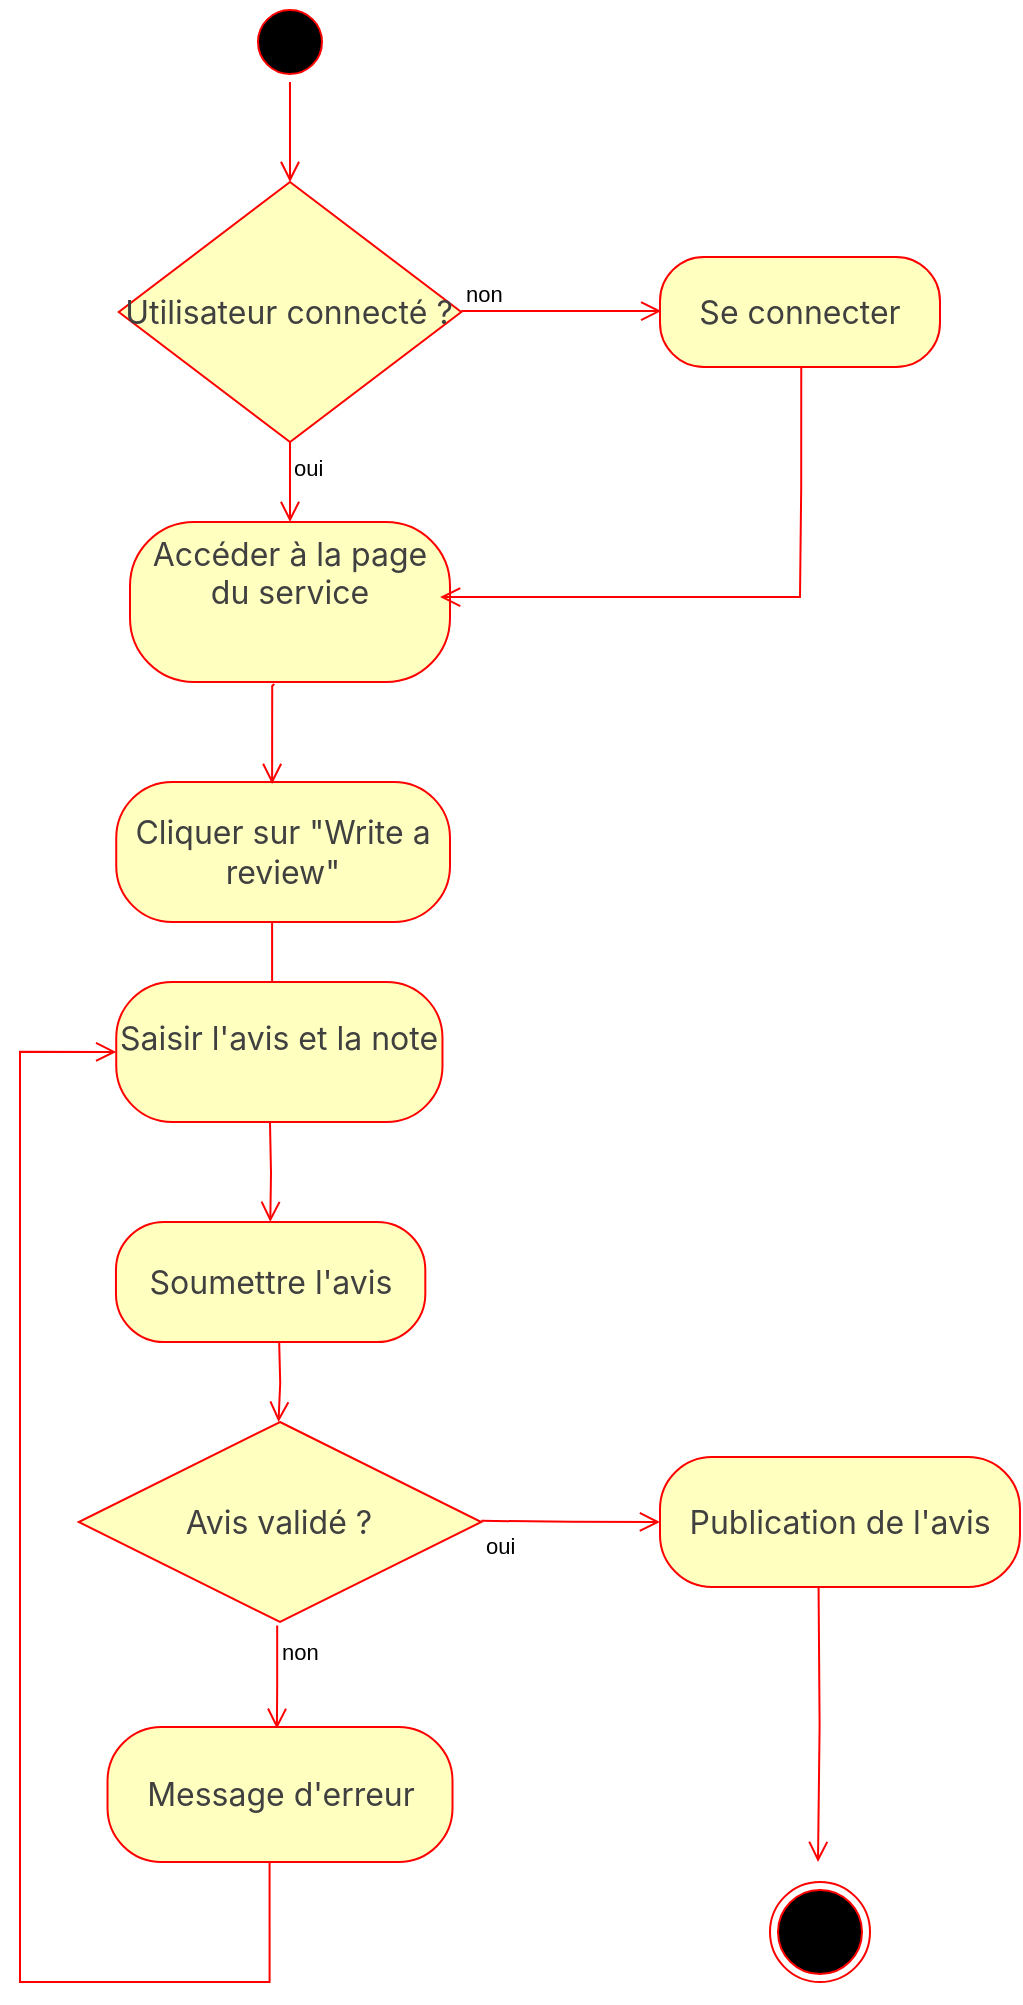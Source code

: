 <mxfile version="26.2.3">
  <diagram name="Page-1" id="eMXHJkmgkza-26GK9PLf">
    <mxGraphModel dx="2550" dy="1140" grid="1" gridSize="10" guides="1" tooltips="1" connect="1" arrows="1" fold="1" page="1" pageScale="1" pageWidth="827" pageHeight="1169" math="0" shadow="0">
      <root>
        <mxCell id="0" />
        <mxCell id="1" parent="0" />
        <mxCell id="VynpJV-AGfuolloux9Fp-5" value="" style="ellipse;html=1;shape=startState;fillColor=#000000;strokeColor=#ff0000;" parent="1" vertex="1">
          <mxGeometry x="195" width="40" height="40" as="geometry" />
        </mxCell>
        <mxCell id="VynpJV-AGfuolloux9Fp-6" value="" style="edgeStyle=orthogonalEdgeStyle;html=1;verticalAlign=bottom;endArrow=open;endSize=8;strokeColor=#ff0000;rounded=0;" parent="1" source="VynpJV-AGfuolloux9Fp-5" edge="1">
          <mxGeometry relative="1" as="geometry">
            <mxPoint x="215" y="90" as="targetPoint" />
          </mxGeometry>
        </mxCell>
        <mxCell id="VynpJV-AGfuolloux9Fp-7" value="" style="ellipse;html=1;shape=endState;fillColor=#000000;strokeColor=#ff0000;" parent="1" vertex="1">
          <mxGeometry x="455" y="940" width="50" height="50" as="geometry" />
        </mxCell>
        <mxCell id="VynpJV-AGfuolloux9Fp-8" value="&lt;span style=&quot;color: rgb(64, 64, 64); font-family: Inter, system-ui, -apple-system, BlinkMacSystemFont, &amp;quot;Segoe UI&amp;quot;, Roboto, &amp;quot;Noto Sans&amp;quot;, Ubuntu, Cantarell, &amp;quot;Helvetica Neue&amp;quot;, Oxygen, &amp;quot;Open Sans&amp;quot;, sans-serif; font-size: 16.002px; text-align: left;&quot;&gt;Accéder à la page du service&lt;/span&gt;&lt;div&gt;&lt;div style=&quot;text-align: left;&quot;&gt;&lt;br&gt;&lt;/div&gt;&lt;div&gt;&lt;br&gt;&lt;/div&gt;&lt;/div&gt;" style="rounded=1;whiteSpace=wrap;html=1;arcSize=40;fontColor=#000000;fillColor=#ffffc0;strokeColor=#ff0000;" parent="1" vertex="1">
          <mxGeometry x="135" y="260" width="160" height="80" as="geometry" />
        </mxCell>
        <mxCell id="VynpJV-AGfuolloux9Fp-14" value="&lt;span style=&quot;color: rgb(64, 64, 64); font-family: Inter, system-ui, -apple-system, BlinkMacSystemFont, &amp;quot;Segoe UI&amp;quot;, Roboto, &amp;quot;Noto Sans&amp;quot;, Ubuntu, Cantarell, &amp;quot;Helvetica Neue&amp;quot;, Oxygen, &amp;quot;Open Sans&amp;quot;, sans-serif; font-size: 16.002px; text-align: left;&quot;&gt;Utilisateur connecté ?&lt;/span&gt;" style="rhombus;whiteSpace=wrap;html=1;fontColor=#000000;fillColor=#ffffc0;strokeColor=#ff0000;" parent="1" vertex="1">
          <mxGeometry x="129.38" y="90" width="171.25" height="130" as="geometry" />
        </mxCell>
        <mxCell id="VynpJV-AGfuolloux9Fp-15" value="non" style="edgeStyle=orthogonalEdgeStyle;html=1;align=left;verticalAlign=bottom;endArrow=open;endSize=8;strokeColor=#ff0000;rounded=0;" parent="1" edge="1">
          <mxGeometry x="-1" relative="1" as="geometry">
            <mxPoint x="400.63" y="154.55" as="targetPoint" />
            <mxPoint x="300.63" y="154.55" as="sourcePoint" />
          </mxGeometry>
        </mxCell>
        <mxCell id="VynpJV-AGfuolloux9Fp-16" value="oui" style="edgeStyle=orthogonalEdgeStyle;html=1;align=left;verticalAlign=top;endArrow=open;endSize=8;strokeColor=#ff0000;rounded=0;exitX=0.5;exitY=1;exitDx=0;exitDy=0;" parent="1" source="VynpJV-AGfuolloux9Fp-14" edge="1">
          <mxGeometry x="-1" relative="1" as="geometry">
            <mxPoint x="215" y="260" as="targetPoint" />
            <mxPoint x="214.5" y="250" as="sourcePoint" />
          </mxGeometry>
        </mxCell>
        <mxCell id="VynpJV-AGfuolloux9Fp-17" value="&lt;span style=&quot;color: rgb(64, 64, 64); font-family: Inter, system-ui, -apple-system, BlinkMacSystemFont, &amp;quot;Segoe UI&amp;quot;, Roboto, &amp;quot;Noto Sans&amp;quot;, Ubuntu, Cantarell, &amp;quot;Helvetica Neue&amp;quot;, Oxygen, &amp;quot;Open Sans&amp;quot;, sans-serif; font-size: 16.002px; text-align: left;&quot;&gt;Se connecter&lt;/span&gt;" style="rounded=1;whiteSpace=wrap;html=1;arcSize=40;fontColor=#000000;fillColor=#ffffc0;strokeColor=#ff0000;" parent="1" vertex="1">
          <mxGeometry x="400" y="127.5" width="140" height="55" as="geometry" />
        </mxCell>
        <mxCell id="VynpJV-AGfuolloux9Fp-18" value="" style="edgeStyle=orthogonalEdgeStyle;html=1;verticalAlign=bottom;endArrow=open;endSize=8;strokeColor=#ff0000;rounded=0;entryX=0.969;entryY=0.469;entryDx=0;entryDy=0;entryPerimeter=0;" parent="1" edge="1" target="VynpJV-AGfuolloux9Fp-8">
          <mxGeometry relative="1" as="geometry">
            <mxPoint x="300.63" y="297.5" as="targetPoint" />
            <mxPoint x="470.63" y="182.5" as="sourcePoint" />
            <Array as="points">
              <mxPoint x="471" y="243" />
              <mxPoint x="470" y="243" />
              <mxPoint x="470" y="298" />
            </Array>
          </mxGeometry>
        </mxCell>
        <mxCell id="VynpJV-AGfuolloux9Fp-20" value="&lt;span style=&quot;color: rgb(64, 64, 64); font-family: Inter, system-ui, -apple-system, BlinkMacSystemFont, &amp;quot;Segoe UI&amp;quot;, Roboto, &amp;quot;Noto Sans&amp;quot;, Ubuntu, Cantarell, &amp;quot;Helvetica Neue&amp;quot;, Oxygen, &amp;quot;Open Sans&amp;quot;, sans-serif; font-size: 16.002px; text-align: left;&quot;&gt;Cliquer sur &quot;Write a review&quot;&lt;/span&gt;" style="rounded=1;whiteSpace=wrap;html=1;arcSize=40;fontColor=#000000;fillColor=#ffffc0;strokeColor=#ff0000;" parent="1" vertex="1">
          <mxGeometry x="128.12" y="390" width="166.88" height="70" as="geometry" />
        </mxCell>
        <mxCell id="VynpJV-AGfuolloux9Fp-21" value="" style="edgeStyle=orthogonalEdgeStyle;html=1;verticalAlign=bottom;endArrow=open;endSize=8;strokeColor=#ff0000;rounded=0;" parent="1" edge="1">
          <mxGeometry relative="1" as="geometry">
            <mxPoint x="206.19" y="490" as="targetPoint" />
            <mxPoint x="204.45" y="460" as="sourcePoint" />
            <Array as="points">
              <mxPoint x="206.06" y="460" />
              <mxPoint x="206.06" y="491" />
            </Array>
          </mxGeometry>
        </mxCell>
        <mxCell id="VynpJV-AGfuolloux9Fp-22" value="" style="edgeStyle=orthogonalEdgeStyle;html=1;verticalAlign=bottom;endArrow=open;endSize=8;strokeColor=#ff0000;rounded=0;exitX=0.451;exitY=1.013;exitDx=0;exitDy=0;exitPerimeter=0;entryX=0.467;entryY=0.014;entryDx=0;entryDy=0;entryPerimeter=0;" parent="1" source="VynpJV-AGfuolloux9Fp-8" edge="1" target="VynpJV-AGfuolloux9Fp-20">
          <mxGeometry relative="1" as="geometry">
            <mxPoint x="209" y="360" as="targetPoint" />
            <mxPoint x="209.44" y="340" as="sourcePoint" />
            <Array as="points">
              <mxPoint x="206" y="342" />
            </Array>
          </mxGeometry>
        </mxCell>
        <mxCell id="VynpJV-AGfuolloux9Fp-27" value="" style="edgeStyle=orthogonalEdgeStyle;html=1;align=left;verticalAlign=top;endArrow=open;endSize=8;strokeColor=#ff0000;rounded=0;" parent="1" edge="1">
          <mxGeometry x="-1" relative="1" as="geometry">
            <mxPoint x="205.14" y="610" as="targetPoint" />
            <mxPoint x="204.99" y="560" as="sourcePoint" />
          </mxGeometry>
        </mxCell>
        <mxCell id="VynpJV-AGfuolloux9Fp-28" value="&lt;span style=&quot;color: rgb(64, 64, 64); font-family: Inter, system-ui, -apple-system, BlinkMacSystemFont, &amp;quot;Segoe UI&amp;quot;, Roboto, &amp;quot;Noto Sans&amp;quot;, Ubuntu, Cantarell, &amp;quot;Helvetica Neue&amp;quot;, Oxygen, &amp;quot;Open Sans&amp;quot;, sans-serif; font-size: 16.002px; text-align: left;&quot;&gt;Soumettre l&#39;avis&lt;/span&gt;" style="rounded=1;whiteSpace=wrap;html=1;arcSize=40;fontColor=#000000;fillColor=#ffffc0;strokeColor=#ff0000;" parent="1" vertex="1">
          <mxGeometry x="127.98" y="610" width="154.68" height="60" as="geometry" />
        </mxCell>
        <mxCell id="VynpJV-AGfuolloux9Fp-32" value="&lt;span style=&quot;color: rgb(64, 64, 64); font-family: Inter, system-ui, -apple-system, BlinkMacSystemFont, &amp;quot;Segoe UI&amp;quot;, Roboto, &amp;quot;Noto Sans&amp;quot;, Ubuntu, Cantarell, &amp;quot;Helvetica Neue&amp;quot;, Oxygen, &amp;quot;Open Sans&amp;quot;, sans-serif; font-size: 16.002px; text-align: left;&quot;&gt;Avis validé ?&lt;/span&gt;" style="rhombus;whiteSpace=wrap;html=1;fontColor=#000000;fillColor=#ffffc0;strokeColor=#ff0000;" parent="1" vertex="1">
          <mxGeometry x="109.38" y="710" width="201.25" height="100" as="geometry" />
        </mxCell>
        <mxCell id="VynpJV-AGfuolloux9Fp-34" value="non" style="edgeStyle=orthogonalEdgeStyle;html=1;align=left;verticalAlign=top;endArrow=open;endSize=8;strokeColor=#ff0000;rounded=0;exitX=0.493;exitY=1.017;exitDx=0;exitDy=0;exitPerimeter=0;entryX=0.491;entryY=0.013;entryDx=0;entryDy=0;entryPerimeter=0;" parent="1" edge="1" target="VynpJV-AGfuolloux9Fp-53" source="VynpJV-AGfuolloux9Fp-32">
          <mxGeometry x="-1" relative="1" as="geometry">
            <mxPoint x="208" y="860" as="targetPoint" />
            <mxPoint x="208.67" y="820" as="sourcePoint" />
            <Array as="points">
              <mxPoint x="209" y="841" />
            </Array>
          </mxGeometry>
        </mxCell>
        <mxCell id="VynpJV-AGfuolloux9Fp-38" value="" style="edgeStyle=orthogonalEdgeStyle;html=1;verticalAlign=bottom;endArrow=open;endSize=8;strokeColor=#ff0000;rounded=0;" parent="1" edge="1">
          <mxGeometry relative="1" as="geometry">
            <mxPoint x="209.26" y="710" as="targetPoint" />
            <mxPoint x="209.59" y="670" as="sourcePoint" />
          </mxGeometry>
        </mxCell>
        <mxCell id="VynpJV-AGfuolloux9Fp-39" value="&lt;span style=&quot;color: rgb(64, 64, 64); font-family: Inter, system-ui, -apple-system, BlinkMacSystemFont, &amp;quot;Segoe UI&amp;quot;, Roboto, &amp;quot;Noto Sans&amp;quot;, Ubuntu, Cantarell, &amp;quot;Helvetica Neue&amp;quot;, Oxygen, &amp;quot;Open Sans&amp;quot;, sans-serif; font-size: 16.002px; text-align: left;&quot;&gt;Publication de l&#39;avis&lt;/span&gt;" style="rounded=1;whiteSpace=wrap;html=1;arcSize=40;fontColor=#000000;fillColor=#ffffc0;strokeColor=#ff0000;" parent="1" vertex="1">
          <mxGeometry x="400" y="727.5" width="180" height="65" as="geometry" />
        </mxCell>
        <mxCell id="VynpJV-AGfuolloux9Fp-48" value="oui" style="edgeStyle=orthogonalEdgeStyle;html=1;align=left;verticalAlign=top;endArrow=open;endSize=8;strokeColor=#ff0000;rounded=0;" parent="1" edge="1">
          <mxGeometry x="-1" relative="1" as="geometry">
            <mxPoint x="400" y="760" as="targetPoint" />
            <mxPoint x="310.63" y="759.41" as="sourcePoint" />
          </mxGeometry>
        </mxCell>
        <mxCell id="VynpJV-AGfuolloux9Fp-53" value="&lt;span style=&quot;color: rgb(64, 64, 64); font-family: Inter, system-ui, -apple-system, BlinkMacSystemFont, &amp;quot;Segoe UI&amp;quot;, Roboto, &amp;quot;Noto Sans&amp;quot;, Ubuntu, Cantarell, &amp;quot;Helvetica Neue&amp;quot;, Oxygen, &amp;quot;Open Sans&amp;quot;, sans-serif; font-size: 16.002px; text-align: left;&quot;&gt;Message d&#39;erreur&lt;/span&gt;" style="rounded=1;whiteSpace=wrap;html=1;arcSize=40;fontColor=#000000;fillColor=#ffffc0;strokeColor=#ff0000;" parent="1" vertex="1">
          <mxGeometry x="123.76" y="862.5" width="172.5" height="67.5" as="geometry" />
        </mxCell>
        <mxCell id="smAhoHIi0Y0n3w3vJCs2-1" value="&lt;span style=&quot;color: rgb(64, 64, 64); font-family: Inter, system-ui, -apple-system, BlinkMacSystemFont, &amp;quot;Segoe UI&amp;quot;, Roboto, &amp;quot;Noto Sans&amp;quot;, Ubuntu, Cantarell, &amp;quot;Helvetica Neue&amp;quot;, Oxygen, &amp;quot;Open Sans&amp;quot;, sans-serif; font-size: 16.002px; text-align: left;&quot;&gt;Saisir l&#39;avis et la note&lt;/span&gt;&lt;div style=&quot;text-align: left;&quot;&gt;&lt;br&gt;&lt;/div&gt;" style="rounded=1;whiteSpace=wrap;html=1;arcSize=40;fontColor=#000000;fillColor=#ffffc0;strokeColor=#ff0000;" vertex="1" parent="1">
          <mxGeometry x="128.12" y="490" width="163.12" height="70" as="geometry" />
        </mxCell>
        <mxCell id="smAhoHIi0Y0n3w3vJCs2-5" value="" style="edgeStyle=orthogonalEdgeStyle;html=1;verticalAlign=bottom;endArrow=open;endSize=8;strokeColor=#ff0000;rounded=0;entryX=0;entryY=0.5;entryDx=0;entryDy=0;" edge="1" parent="1">
          <mxGeometry relative="1" as="geometry">
            <mxPoint x="128.12" y="524.94" as="targetPoint" />
            <mxPoint x="204.79" y="929.94" as="sourcePoint" />
            <Array as="points">
              <mxPoint x="205" y="990" />
              <mxPoint x="80" y="990" />
              <mxPoint x="80" y="525" />
            </Array>
          </mxGeometry>
        </mxCell>
        <mxCell id="smAhoHIi0Y0n3w3vJCs2-7" value="" style="edgeStyle=orthogonalEdgeStyle;html=1;verticalAlign=bottom;endArrow=open;endSize=8;strokeColor=#ff0000;rounded=0;" edge="1" parent="1">
          <mxGeometry relative="1" as="geometry">
            <mxPoint x="479" y="930" as="targetPoint" />
            <mxPoint x="479.29" y="792.5" as="sourcePoint" />
          </mxGeometry>
        </mxCell>
      </root>
    </mxGraphModel>
  </diagram>
</mxfile>
